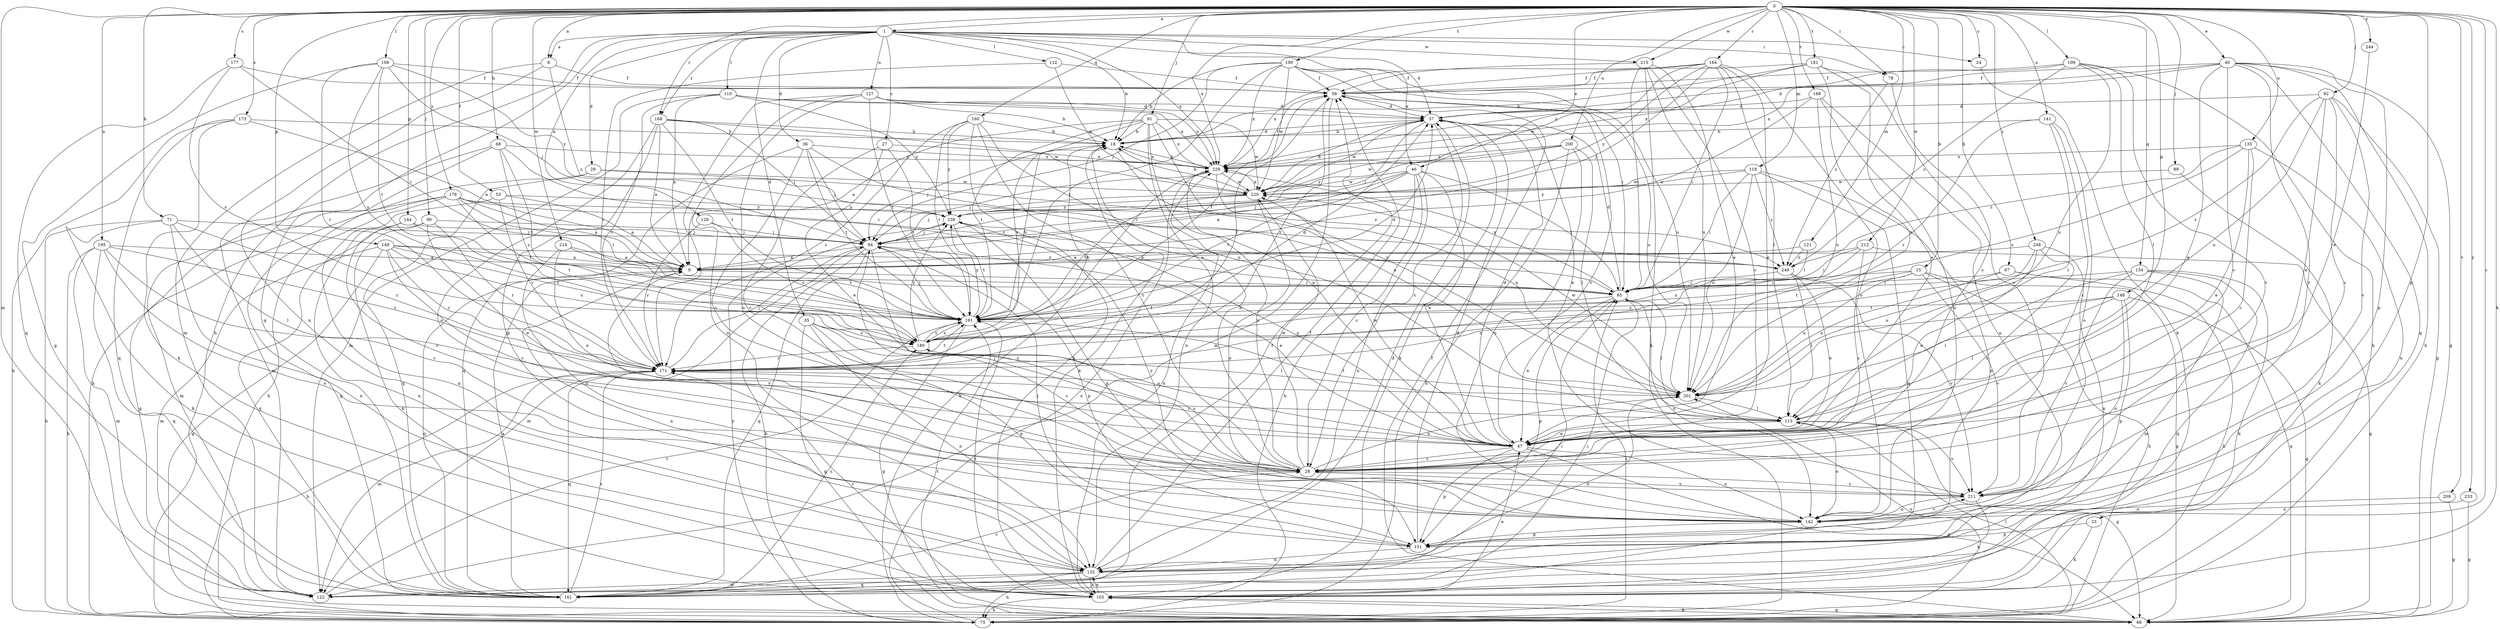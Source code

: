 strict digraph  {
0;
1;
8;
9;
15;
18;
23;
24;
27;
28;
29;
35;
36;
37;
40;
46;
47;
53;
56;
66;
67;
68;
71;
75;
78;
85;
89;
90;
91;
92;
94;
103;
108;
109;
110;
112;
113;
118;
121;
122;
127;
129;
132;
135;
141;
142;
144;
148;
149;
151;
154;
160;
161;
164;
168;
171;
173;
177;
178;
180;
181;
188;
190;
191;
195;
200;
201;
209;
211;
212;
214;
215;
220;
229;
233;
239;
244;
248;
249;
0 -> 1  [label=a];
0 -> 8  [label=a];
0 -> 15  [label=b];
0 -> 23  [label=c];
0 -> 24  [label=c];
0 -> 40  [label=e];
0 -> 46  [label=e];
0 -> 53  [label=f];
0 -> 67  [label=h];
0 -> 68  [label=h];
0 -> 71  [label=h];
0 -> 78  [label=i];
0 -> 89  [label=j];
0 -> 90  [label=j];
0 -> 91  [label=j];
0 -> 92  [label=j];
0 -> 103  [label=k];
0 -> 108  [label=l];
0 -> 109  [label=l];
0 -> 118  [label=m];
0 -> 121  [label=m];
0 -> 122  [label=m];
0 -> 135  [label=o];
0 -> 141  [label=o];
0 -> 144  [label=p];
0 -> 148  [label=p];
0 -> 149  [label=p];
0 -> 151  [label=p];
0 -> 154  [label=q];
0 -> 160  [label=q];
0 -> 164  [label=r];
0 -> 168  [label=r];
0 -> 173  [label=s];
0 -> 177  [label=s];
0 -> 178  [label=s];
0 -> 181  [label=t];
0 -> 188  [label=t];
0 -> 190  [label=t];
0 -> 195  [label=u];
0 -> 200  [label=u];
0 -> 209  [label=v];
0 -> 212  [label=w];
0 -> 214  [label=w];
0 -> 215  [label=w];
0 -> 229  [label=x];
0 -> 233  [label=y];
0 -> 244  [label=z];
0 -> 248  [label=z];
1 -> 8  [label=a];
1 -> 18  [label=b];
1 -> 24  [label=c];
1 -> 27  [label=c];
1 -> 29  [label=d];
1 -> 35  [label=d];
1 -> 36  [label=d];
1 -> 37  [label=d];
1 -> 46  [label=e];
1 -> 75  [label=h];
1 -> 78  [label=i];
1 -> 110  [label=l];
1 -> 112  [label=l];
1 -> 127  [label=n];
1 -> 129  [label=n];
1 -> 161  [label=q];
1 -> 168  [label=r];
1 -> 215  [label=w];
1 -> 229  [label=x];
8 -> 56  [label=f];
8 -> 122  [label=m];
8 -> 132  [label=n];
8 -> 249  [label=z];
9 -> 85  [label=i];
9 -> 161  [label=q];
9 -> 211  [label=v];
15 -> 66  [label=g];
15 -> 75  [label=h];
15 -> 85  [label=i];
15 -> 180  [label=s];
15 -> 191  [label=t];
15 -> 201  [label=u];
15 -> 211  [label=v];
18 -> 37  [label=d];
18 -> 94  [label=j];
18 -> 103  [label=k];
18 -> 201  [label=u];
18 -> 229  [label=x];
23 -> 103  [label=k];
23 -> 151  [label=p];
24 -> 103  [label=k];
27 -> 28  [label=c];
27 -> 47  [label=e];
27 -> 191  [label=t];
27 -> 229  [label=x];
28 -> 18  [label=b];
28 -> 94  [label=j];
28 -> 180  [label=s];
28 -> 201  [label=u];
28 -> 211  [label=v];
28 -> 220  [label=w];
28 -> 229  [label=x];
29 -> 75  [label=h];
29 -> 161  [label=q];
29 -> 220  [label=w];
29 -> 249  [label=z];
35 -> 28  [label=c];
35 -> 66  [label=g];
35 -> 113  [label=l];
35 -> 132  [label=n];
35 -> 151  [label=p];
35 -> 180  [label=s];
36 -> 28  [label=c];
36 -> 85  [label=i];
36 -> 94  [label=j];
36 -> 161  [label=q];
36 -> 191  [label=t];
36 -> 229  [label=x];
37 -> 18  [label=b];
37 -> 28  [label=c];
37 -> 47  [label=e];
37 -> 94  [label=j];
37 -> 103  [label=k];
37 -> 220  [label=w];
40 -> 28  [label=c];
40 -> 37  [label=d];
40 -> 47  [label=e];
40 -> 56  [label=f];
40 -> 66  [label=g];
40 -> 75  [label=h];
40 -> 151  [label=p];
40 -> 161  [label=q];
40 -> 211  [label=v];
40 -> 229  [label=x];
46 -> 9  [label=a];
46 -> 28  [label=c];
46 -> 47  [label=e];
46 -> 75  [label=h];
46 -> 85  [label=i];
46 -> 94  [label=j];
46 -> 132  [label=n];
46 -> 191  [label=t];
46 -> 220  [label=w];
47 -> 28  [label=c];
47 -> 37  [label=d];
47 -> 66  [label=g];
47 -> 142  [label=o];
47 -> 151  [label=p];
47 -> 171  [label=r];
47 -> 220  [label=w];
47 -> 239  [label=y];
53 -> 9  [label=a];
53 -> 132  [label=n];
53 -> 171  [label=r];
53 -> 239  [label=y];
56 -> 37  [label=d];
56 -> 122  [label=m];
56 -> 171  [label=r];
56 -> 201  [label=u];
66 -> 56  [label=f];
66 -> 103  [label=k];
66 -> 191  [label=t];
67 -> 66  [label=g];
67 -> 75  [label=h];
67 -> 85  [label=i];
67 -> 201  [label=u];
68 -> 75  [label=h];
68 -> 85  [label=i];
68 -> 122  [label=m];
68 -> 180  [label=s];
68 -> 191  [label=t];
68 -> 229  [label=x];
71 -> 75  [label=h];
71 -> 94  [label=j];
71 -> 103  [label=k];
71 -> 113  [label=l];
71 -> 132  [label=n];
71 -> 171  [label=r];
75 -> 85  [label=i];
75 -> 113  [label=l];
75 -> 201  [label=u];
75 -> 229  [label=x];
75 -> 239  [label=y];
78 -> 28  [label=c];
78 -> 249  [label=z];
85 -> 37  [label=d];
85 -> 47  [label=e];
85 -> 113  [label=l];
85 -> 142  [label=o];
85 -> 151  [label=p];
85 -> 191  [label=t];
85 -> 229  [label=x];
89 -> 103  [label=k];
89 -> 220  [label=w];
90 -> 47  [label=e];
90 -> 94  [label=j];
90 -> 103  [label=k];
90 -> 161  [label=q];
90 -> 171  [label=r];
91 -> 9  [label=a];
91 -> 18  [label=b];
91 -> 47  [label=e];
91 -> 132  [label=n];
91 -> 180  [label=s];
91 -> 191  [label=t];
91 -> 201  [label=u];
91 -> 220  [label=w];
91 -> 229  [label=x];
92 -> 28  [label=c];
92 -> 37  [label=d];
92 -> 47  [label=e];
92 -> 66  [label=g];
92 -> 180  [label=s];
92 -> 201  [label=u];
92 -> 211  [label=v];
94 -> 9  [label=a];
94 -> 28  [label=c];
94 -> 47  [label=e];
94 -> 75  [label=h];
94 -> 122  [label=m];
94 -> 151  [label=p];
94 -> 161  [label=q];
103 -> 47  [label=e];
103 -> 66  [label=g];
103 -> 75  [label=h];
103 -> 132  [label=n];
103 -> 171  [label=r];
103 -> 191  [label=t];
103 -> 229  [label=x];
108 -> 56  [label=f];
108 -> 66  [label=g];
108 -> 94  [label=j];
108 -> 171  [label=r];
108 -> 180  [label=s];
108 -> 191  [label=t];
108 -> 239  [label=y];
109 -> 56  [label=f];
109 -> 75  [label=h];
109 -> 113  [label=l];
109 -> 201  [label=u];
109 -> 211  [label=v];
109 -> 229  [label=x];
109 -> 249  [label=z];
110 -> 9  [label=a];
110 -> 37  [label=d];
110 -> 122  [label=m];
110 -> 171  [label=r];
110 -> 229  [label=x];
110 -> 239  [label=y];
112 -> 56  [label=f];
112 -> 171  [label=r];
112 -> 220  [label=w];
113 -> 47  [label=e];
113 -> 66  [label=g];
113 -> 142  [label=o];
113 -> 191  [label=t];
113 -> 211  [label=v];
118 -> 85  [label=i];
118 -> 132  [label=n];
118 -> 161  [label=q];
118 -> 201  [label=u];
118 -> 220  [label=w];
118 -> 239  [label=y];
118 -> 249  [label=z];
121 -> 9  [label=a];
121 -> 85  [label=i];
121 -> 249  [label=z];
122 -> 37  [label=d];
122 -> 85  [label=i];
122 -> 191  [label=t];
127 -> 18  [label=b];
127 -> 37  [label=d];
127 -> 132  [label=n];
127 -> 142  [label=o];
127 -> 171  [label=r];
127 -> 191  [label=t];
127 -> 229  [label=x];
129 -> 94  [label=j];
129 -> 171  [label=r];
129 -> 180  [label=s];
132 -> 9  [label=a];
132 -> 56  [label=f];
132 -> 75  [label=h];
132 -> 103  [label=k];
132 -> 122  [label=m];
132 -> 161  [label=q];
135 -> 28  [label=c];
135 -> 47  [label=e];
135 -> 132  [label=n];
135 -> 180  [label=s];
135 -> 229  [label=x];
135 -> 249  [label=z];
141 -> 18  [label=b];
141 -> 28  [label=c];
141 -> 113  [label=l];
141 -> 142  [label=o];
141 -> 171  [label=r];
142 -> 151  [label=p];
142 -> 211  [label=v];
142 -> 239  [label=y];
144 -> 28  [label=c];
144 -> 94  [label=j];
144 -> 132  [label=n];
144 -> 191  [label=t];
148 -> 66  [label=g];
148 -> 113  [label=l];
148 -> 142  [label=o];
148 -> 151  [label=p];
148 -> 171  [label=r];
148 -> 191  [label=t];
149 -> 9  [label=a];
149 -> 28  [label=c];
149 -> 66  [label=g];
149 -> 122  [label=m];
149 -> 171  [label=r];
149 -> 180  [label=s];
149 -> 191  [label=t];
149 -> 249  [label=z];
151 -> 37  [label=d];
151 -> 94  [label=j];
151 -> 132  [label=n];
154 -> 85  [label=i];
154 -> 103  [label=k];
154 -> 113  [label=l];
154 -> 122  [label=m];
154 -> 161  [label=q];
154 -> 211  [label=v];
160 -> 18  [label=b];
160 -> 28  [label=c];
160 -> 103  [label=k];
160 -> 171  [label=r];
160 -> 191  [label=t];
160 -> 201  [label=u];
160 -> 239  [label=y];
161 -> 9  [label=a];
161 -> 28  [label=c];
161 -> 56  [label=f];
161 -> 85  [label=i];
161 -> 171  [label=r];
161 -> 180  [label=s];
164 -> 47  [label=e];
164 -> 56  [label=f];
164 -> 85  [label=i];
164 -> 94  [label=j];
164 -> 113  [label=l];
164 -> 142  [label=o];
164 -> 220  [label=w];
164 -> 229  [label=x];
164 -> 239  [label=y];
168 -> 9  [label=a];
168 -> 18  [label=b];
168 -> 94  [label=j];
168 -> 142  [label=o];
168 -> 151  [label=p];
168 -> 191  [label=t];
168 -> 220  [label=w];
171 -> 18  [label=b];
171 -> 56  [label=f];
171 -> 75  [label=h];
171 -> 94  [label=j];
171 -> 122  [label=m];
171 -> 161  [label=q];
171 -> 191  [label=t];
171 -> 201  [label=u];
173 -> 9  [label=a];
173 -> 18  [label=b];
173 -> 75  [label=h];
173 -> 103  [label=k];
173 -> 161  [label=q];
177 -> 56  [label=f];
177 -> 85  [label=i];
177 -> 161  [label=q];
177 -> 180  [label=s];
178 -> 9  [label=a];
178 -> 66  [label=g];
178 -> 85  [label=i];
178 -> 122  [label=m];
178 -> 161  [label=q];
178 -> 191  [label=t];
178 -> 239  [label=y];
178 -> 249  [label=z];
180 -> 37  [label=d];
180 -> 171  [label=r];
180 -> 191  [label=t];
180 -> 239  [label=y];
181 -> 18  [label=b];
181 -> 47  [label=e];
181 -> 56  [label=f];
181 -> 201  [label=u];
181 -> 211  [label=v];
181 -> 229  [label=x];
188 -> 9  [label=a];
188 -> 37  [label=d];
188 -> 132  [label=n];
188 -> 142  [label=o];
188 -> 201  [label=u];
190 -> 18  [label=b];
190 -> 56  [label=f];
190 -> 85  [label=i];
190 -> 94  [label=j];
190 -> 191  [label=t];
190 -> 201  [label=u];
190 -> 211  [label=v];
190 -> 220  [label=w];
190 -> 229  [label=x];
191 -> 18  [label=b];
191 -> 37  [label=d];
191 -> 56  [label=f];
191 -> 66  [label=g];
191 -> 94  [label=j];
191 -> 180  [label=s];
191 -> 239  [label=y];
195 -> 9  [label=a];
195 -> 28  [label=c];
195 -> 75  [label=h];
195 -> 122  [label=m];
195 -> 142  [label=o];
195 -> 161  [label=q];
195 -> 171  [label=r];
200 -> 75  [label=h];
200 -> 113  [label=l];
200 -> 142  [label=o];
200 -> 220  [label=w];
200 -> 229  [label=x];
200 -> 239  [label=y];
201 -> 113  [label=l];
201 -> 132  [label=n];
201 -> 220  [label=w];
209 -> 66  [label=g];
209 -> 142  [label=o];
211 -> 28  [label=c];
211 -> 103  [label=k];
211 -> 142  [label=o];
212 -> 9  [label=a];
212 -> 28  [label=c];
212 -> 66  [label=g];
212 -> 85  [label=i];
212 -> 180  [label=s];
214 -> 9  [label=a];
214 -> 47  [label=e];
214 -> 142  [label=o];
214 -> 191  [label=t];
215 -> 28  [label=c];
215 -> 47  [label=e];
215 -> 56  [label=f];
215 -> 75  [label=h];
215 -> 85  [label=i];
215 -> 201  [label=u];
220 -> 18  [label=b];
220 -> 37  [label=d];
220 -> 94  [label=j];
220 -> 142  [label=o];
220 -> 191  [label=t];
220 -> 229  [label=x];
220 -> 239  [label=y];
229 -> 18  [label=b];
229 -> 56  [label=f];
229 -> 75  [label=h];
229 -> 94  [label=j];
229 -> 201  [label=u];
229 -> 220  [label=w];
233 -> 66  [label=g];
233 -> 142  [label=o];
239 -> 94  [label=j];
239 -> 151  [label=p];
239 -> 191  [label=t];
244 -> 47  [label=e];
248 -> 9  [label=a];
248 -> 28  [label=c];
248 -> 47  [label=e];
248 -> 132  [label=n];
248 -> 201  [label=u];
249 -> 47  [label=e];
249 -> 85  [label=i];
249 -> 113  [label=l];
249 -> 211  [label=v];
}
